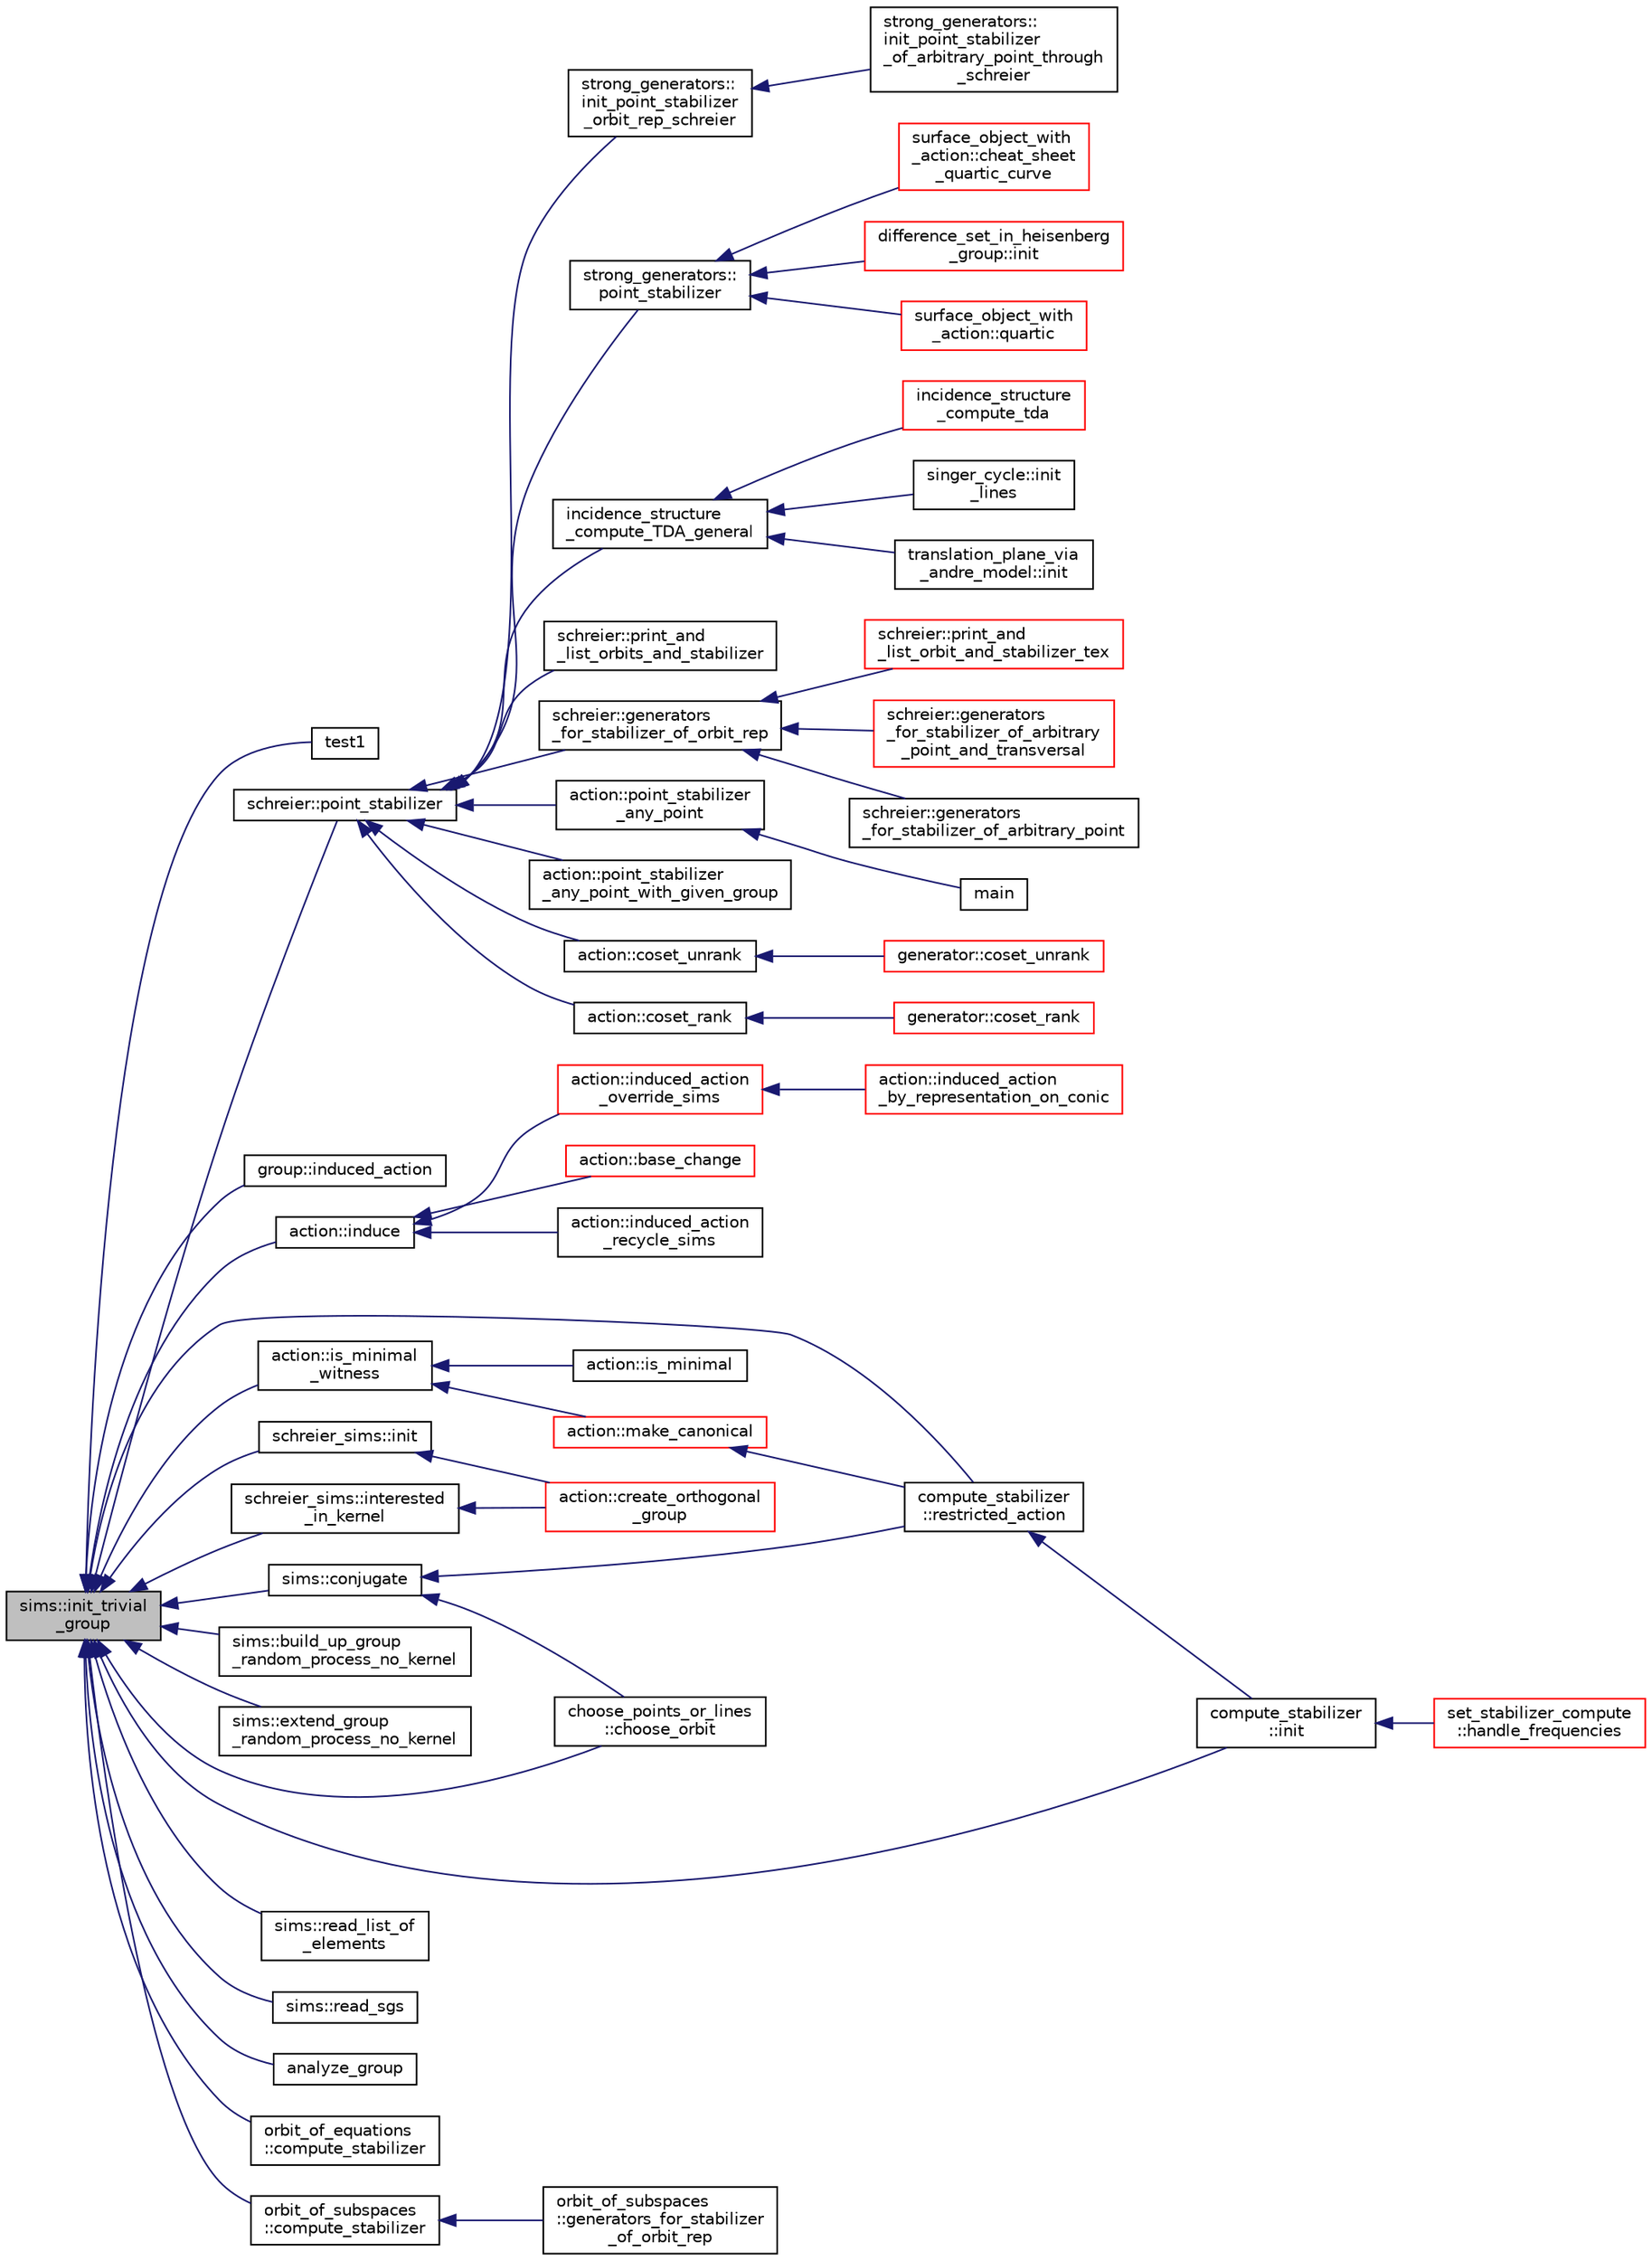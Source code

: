 digraph "sims::init_trivial_group"
{
  edge [fontname="Helvetica",fontsize="10",labelfontname="Helvetica",labelfontsize="10"];
  node [fontname="Helvetica",fontsize="10",shape=record];
  rankdir="LR";
  Node6267 [label="sims::init_trivial\l_group",height=0.2,width=0.4,color="black", fillcolor="grey75", style="filled", fontcolor="black"];
  Node6267 -> Node6268 [dir="back",color="midnightblue",fontsize="10",style="solid",fontname="Helvetica"];
  Node6268 [label="test1",height=0.2,width=0.4,color="black", fillcolor="white", style="filled",URL="$d9/db0/factor__space_8_c.html#ae2a201e46836d85cb2c5579a837b641a"];
  Node6267 -> Node6269 [dir="back",color="midnightblue",fontsize="10",style="solid",fontname="Helvetica"];
  Node6269 [label="schreier::point_stabilizer",height=0.2,width=0.4,color="black", fillcolor="white", style="filled",URL="$d3/dd6/classschreier.html#a976a31dfe3238284d96fc200532c7077"];
  Node6269 -> Node6270 [dir="back",color="midnightblue",fontsize="10",style="solid",fontname="Helvetica"];
  Node6270 [label="incidence_structure\l_compute_TDA_general",height=0.2,width=0.4,color="black", fillcolor="white", style="filled",URL="$df/d74/tl__geometry_8h.html#a21ab759f6e646f3fe703c17f39361448"];
  Node6270 -> Node6271 [dir="back",color="midnightblue",fontsize="10",style="solid",fontname="Helvetica"];
  Node6271 [label="incidence_structure\l_compute_tda",height=0.2,width=0.4,color="red", fillcolor="white", style="filled",URL="$df/d74/tl__geometry_8h.html#ab3a7584f120bbaf752a5bd831d3ebf72"];
  Node6270 -> Node6273 [dir="back",color="midnightblue",fontsize="10",style="solid",fontname="Helvetica"];
  Node6273 [label="singer_cycle::init\l_lines",height=0.2,width=0.4,color="black", fillcolor="white", style="filled",URL="$d8/d13/classsinger__cycle.html#a817cbf613596d5db2cf5e926db8fa328"];
  Node6270 -> Node6274 [dir="back",color="midnightblue",fontsize="10",style="solid",fontname="Helvetica"];
  Node6274 [label="translation_plane_via\l_andre_model::init",height=0.2,width=0.4,color="black", fillcolor="white", style="filled",URL="$d1/dcc/classtranslation__plane__via__andre__model.html#adb424599de168ade331979a9218ee07b"];
  Node6269 -> Node6275 [dir="back",color="midnightblue",fontsize="10",style="solid",fontname="Helvetica"];
  Node6275 [label="schreier::print_and\l_list_orbits_and_stabilizer",height=0.2,width=0.4,color="black", fillcolor="white", style="filled",URL="$d3/dd6/classschreier.html#ad6b4fa4094b8c359f67b73fa73d7a159"];
  Node6269 -> Node6276 [dir="back",color="midnightblue",fontsize="10",style="solid",fontname="Helvetica"];
  Node6276 [label="schreier::generators\l_for_stabilizer_of_orbit_rep",height=0.2,width=0.4,color="black", fillcolor="white", style="filled",URL="$d3/dd6/classschreier.html#afd6fcc50900894e183d838f09e840da6"];
  Node6276 -> Node6277 [dir="back",color="midnightblue",fontsize="10",style="solid",fontname="Helvetica"];
  Node6277 [label="schreier::print_and\l_list_orbit_and_stabilizer_tex",height=0.2,width=0.4,color="red", fillcolor="white", style="filled",URL="$d3/dd6/classschreier.html#a52098502f3919b9b57e1ebb4feba42bb"];
  Node6276 -> Node6279 [dir="back",color="midnightblue",fontsize="10",style="solid",fontname="Helvetica"];
  Node6279 [label="schreier::generators\l_for_stabilizer_of_arbitrary\l_point_and_transversal",height=0.2,width=0.4,color="red", fillcolor="white", style="filled",URL="$d3/dd6/classschreier.html#a63e4acebeefabb5a5dd6f4c2a60398f5"];
  Node6276 -> Node6289 [dir="back",color="midnightblue",fontsize="10",style="solid",fontname="Helvetica"];
  Node6289 [label="schreier::generators\l_for_stabilizer_of_arbitrary_point",height=0.2,width=0.4,color="black", fillcolor="white", style="filled",URL="$d3/dd6/classschreier.html#aa6cc932d095c7acfbc2f764828fde3f8"];
  Node6269 -> Node6290 [dir="back",color="midnightblue",fontsize="10",style="solid",fontname="Helvetica"];
  Node6290 [label="action::point_stabilizer\l_any_point",height=0.2,width=0.4,color="black", fillcolor="white", style="filled",URL="$d2/d86/classaction.html#a32ab18e3be9f4412d340ee94de405c13"];
  Node6290 -> Node6291 [dir="back",color="midnightblue",fontsize="10",style="solid",fontname="Helvetica"];
  Node6291 [label="main",height=0.2,width=0.4,color="black", fillcolor="white", style="filled",URL="$d2/dfa/draw__colored__graph_8_c.html#a3c04138a5bfe5d72780bb7e82a18e627"];
  Node6269 -> Node6292 [dir="back",color="midnightblue",fontsize="10",style="solid",fontname="Helvetica"];
  Node6292 [label="action::point_stabilizer\l_any_point_with_given_group",height=0.2,width=0.4,color="black", fillcolor="white", style="filled",URL="$d2/d86/classaction.html#a4892e0399ba1be9d5f0aae001f18d663"];
  Node6269 -> Node6293 [dir="back",color="midnightblue",fontsize="10",style="solid",fontname="Helvetica"];
  Node6293 [label="action::coset_unrank",height=0.2,width=0.4,color="black", fillcolor="white", style="filled",URL="$d2/d86/classaction.html#aeabf488f671d4e77a8a892eb58d82b34"];
  Node6293 -> Node6294 [dir="back",color="midnightblue",fontsize="10",style="solid",fontname="Helvetica"];
  Node6294 [label="generator::coset_unrank",height=0.2,width=0.4,color="red", fillcolor="white", style="filled",URL="$d7/d73/classgenerator.html#a489f02ee804f130f666029a46020aaf6"];
  Node6269 -> Node6322 [dir="back",color="midnightblue",fontsize="10",style="solid",fontname="Helvetica"];
  Node6322 [label="action::coset_rank",height=0.2,width=0.4,color="black", fillcolor="white", style="filled",URL="$d2/d86/classaction.html#a5757c5b9562366be88526cc943c015e0"];
  Node6322 -> Node6323 [dir="back",color="midnightblue",fontsize="10",style="solid",fontname="Helvetica"];
  Node6323 [label="generator::coset_rank",height=0.2,width=0.4,color="red", fillcolor="white", style="filled",URL="$d7/d73/classgenerator.html#aee00240c0ae71885dd9d23b5423c56d9"];
  Node6269 -> Node6326 [dir="back",color="midnightblue",fontsize="10",style="solid",fontname="Helvetica"];
  Node6326 [label="strong_generators::\linit_point_stabilizer\l_orbit_rep_schreier",height=0.2,width=0.4,color="black", fillcolor="white", style="filled",URL="$dc/d09/classstrong__generators.html#abca7016c4618063c8c65a62c4ca889b9"];
  Node6326 -> Node6327 [dir="back",color="midnightblue",fontsize="10",style="solid",fontname="Helvetica"];
  Node6327 [label="strong_generators::\linit_point_stabilizer\l_of_arbitrary_point_through\l_schreier",height=0.2,width=0.4,color="black", fillcolor="white", style="filled",URL="$dc/d09/classstrong__generators.html#a51fbf5e2eeb7ad0c700315ccb4001781"];
  Node6269 -> Node6328 [dir="back",color="midnightblue",fontsize="10",style="solid",fontname="Helvetica"];
  Node6328 [label="strong_generators::\lpoint_stabilizer",height=0.2,width=0.4,color="black", fillcolor="white", style="filled",URL="$dc/d09/classstrong__generators.html#ad7ce398640e75836a6a4dde4e305e9e0"];
  Node6328 -> Node6329 [dir="back",color="midnightblue",fontsize="10",style="solid",fontname="Helvetica"];
  Node6329 [label="difference_set_in_heisenberg\l_group::init",height=0.2,width=0.4,color="red", fillcolor="white", style="filled",URL="$de/d8a/classdifference__set__in__heisenberg__group.html#ab44797f49aa0c8858e79cdb118c0bfd4"];
  Node6328 -> Node6332 [dir="back",color="midnightblue",fontsize="10",style="solid",fontname="Helvetica"];
  Node6332 [label="surface_object_with\l_action::quartic",height=0.2,width=0.4,color="red", fillcolor="white", style="filled",URL="$db/d28/classsurface__object__with__action.html#a0143b698eb050332a79ed95f7d274ada"];
  Node6328 -> Node6333 [dir="back",color="midnightblue",fontsize="10",style="solid",fontname="Helvetica"];
  Node6333 [label="surface_object_with\l_action::cheat_sheet\l_quartic_curve",height=0.2,width=0.4,color="red", fillcolor="white", style="filled",URL="$db/d28/classsurface__object__with__action.html#a7f42e37fc76dd9b6b113e35c2b886b36"];
  Node6267 -> Node6335 [dir="back",color="midnightblue",fontsize="10",style="solid",fontname="Helvetica"];
  Node6335 [label="group::induced_action",height=0.2,width=0.4,color="black", fillcolor="white", style="filled",URL="$d1/db7/classgroup.html#af6664c64704eb397874f42ed1ac7fed1"];
  Node6267 -> Node6336 [dir="back",color="midnightblue",fontsize="10",style="solid",fontname="Helvetica"];
  Node6336 [label="action::induce",height=0.2,width=0.4,color="black", fillcolor="white", style="filled",URL="$d2/d86/classaction.html#a32012836490e544a15fb4596b90cb07b"];
  Node6336 -> Node6337 [dir="back",color="midnightblue",fontsize="10",style="solid",fontname="Helvetica"];
  Node6337 [label="action::induced_action\l_recycle_sims",height=0.2,width=0.4,color="black", fillcolor="white", style="filled",URL="$d2/d86/classaction.html#a3e74edeb058083aa57a8b31cb28ab88c"];
  Node6336 -> Node6338 [dir="back",color="midnightblue",fontsize="10",style="solid",fontname="Helvetica"];
  Node6338 [label="action::induced_action\l_override_sims",height=0.2,width=0.4,color="red", fillcolor="white", style="filled",URL="$d2/d86/classaction.html#ac8cc7d4543f6ef75a04777bd82ca244b"];
  Node6338 -> Node6339 [dir="back",color="midnightblue",fontsize="10",style="solid",fontname="Helvetica"];
  Node6339 [label="action::induced_action\l_by_representation_on_conic",height=0.2,width=0.4,color="red", fillcolor="white", style="filled",URL="$d2/d86/classaction.html#a228538e3f07bc186db8eb5da8b90f617"];
  Node6336 -> Node6486 [dir="back",color="midnightblue",fontsize="10",style="solid",fontname="Helvetica"];
  Node6486 [label="action::base_change",height=0.2,width=0.4,color="red", fillcolor="white", style="filled",URL="$d2/d86/classaction.html#a1cab1a81da804692affaf9b7060c90f6"];
  Node6267 -> Node6489 [dir="back",color="midnightblue",fontsize="10",style="solid",fontname="Helvetica"];
  Node6489 [label="action::is_minimal\l_witness",height=0.2,width=0.4,color="black", fillcolor="white", style="filled",URL="$d2/d86/classaction.html#aabf5ea4227f124eac2badc5d5225e220"];
  Node6489 -> Node6490 [dir="back",color="midnightblue",fontsize="10",style="solid",fontname="Helvetica"];
  Node6490 [label="action::is_minimal",height=0.2,width=0.4,color="black", fillcolor="white", style="filled",URL="$d2/d86/classaction.html#a1905e4012d6352a0337f6ee25ef3a875"];
  Node6489 -> Node6491 [dir="back",color="midnightblue",fontsize="10",style="solid",fontname="Helvetica"];
  Node6491 [label="action::make_canonical",height=0.2,width=0.4,color="red", fillcolor="white", style="filled",URL="$d2/d86/classaction.html#ae20ff0b8d092d2eddf9b661fb8821fd2"];
  Node6491 -> Node6450 [dir="back",color="midnightblue",fontsize="10",style="solid",fontname="Helvetica"];
  Node6450 [label="compute_stabilizer\l::restricted_action",height=0.2,width=0.4,color="black", fillcolor="white", style="filled",URL="$d8/d30/classcompute__stabilizer.html#a895df470da0ac14f812c3c4b6f2280b9"];
  Node6450 -> Node6445 [dir="back",color="midnightblue",fontsize="10",style="solid",fontname="Helvetica"];
  Node6445 [label="compute_stabilizer\l::init",height=0.2,width=0.4,color="black", fillcolor="white", style="filled",URL="$d8/d30/classcompute__stabilizer.html#a36a1729430f317a65559220a8206a7d7"];
  Node6445 -> Node6446 [dir="back",color="midnightblue",fontsize="10",style="solid",fontname="Helvetica"];
  Node6446 [label="set_stabilizer_compute\l::handle_frequencies",height=0.2,width=0.4,color="red", fillcolor="white", style="filled",URL="$d8/dc6/classset__stabilizer__compute.html#a247c31bc3f19f22dadbfd7607cbaaa78"];
  Node6267 -> Node6497 [dir="back",color="midnightblue",fontsize="10",style="solid",fontname="Helvetica"];
  Node6497 [label="schreier_sims::init",height=0.2,width=0.4,color="black", fillcolor="white", style="filled",URL="$d0/da8/classschreier__sims.html#a360464a9d986401870264e415f132c67"];
  Node6497 -> Node6498 [dir="back",color="midnightblue",fontsize="10",style="solid",fontname="Helvetica"];
  Node6498 [label="action::create_orthogonal\l_group",height=0.2,width=0.4,color="red", fillcolor="white", style="filled",URL="$d2/d86/classaction.html#a9ec9857e52b35c91c52964a1c5701128"];
  Node6267 -> Node6507 [dir="back",color="midnightblue",fontsize="10",style="solid",fontname="Helvetica"];
  Node6507 [label="schreier_sims::interested\l_in_kernel",height=0.2,width=0.4,color="black", fillcolor="white", style="filled",URL="$d0/da8/classschreier__sims.html#ae16c57c3e24bb0c2d2d5c8d8e73e4b95"];
  Node6507 -> Node6498 [dir="back",color="midnightblue",fontsize="10",style="solid",fontname="Helvetica"];
  Node6267 -> Node6508 [dir="back",color="midnightblue",fontsize="10",style="solid",fontname="Helvetica"];
  Node6508 [label="sims::build_up_group\l_random_process_no_kernel",height=0.2,width=0.4,color="black", fillcolor="white", style="filled",URL="$d9/df3/classsims.html#a33747471a3e1ebdee59aff4edde62669"];
  Node6267 -> Node6509 [dir="back",color="midnightblue",fontsize="10",style="solid",fontname="Helvetica"];
  Node6509 [label="sims::extend_group\l_random_process_no_kernel",height=0.2,width=0.4,color="black", fillcolor="white", style="filled",URL="$d9/df3/classsims.html#a20958fd83e43b33c009e873b9df2fa11"];
  Node6267 -> Node6510 [dir="back",color="midnightblue",fontsize="10",style="solid",fontname="Helvetica"];
  Node6510 [label="sims::conjugate",height=0.2,width=0.4,color="black", fillcolor="white", style="filled",URL="$d9/df3/classsims.html#ae5fdcadcb51929b4f5c02347384d8b8d"];
  Node6510 -> Node6450 [dir="back",color="midnightblue",fontsize="10",style="solid",fontname="Helvetica"];
  Node6510 -> Node6511 [dir="back",color="midnightblue",fontsize="10",style="solid",fontname="Helvetica"];
  Node6511 [label="choose_points_or_lines\l::choose_orbit",height=0.2,width=0.4,color="black", fillcolor="white", style="filled",URL="$d6/d75/classchoose__points__or__lines.html#a17def7dc2b9407b483d887fb24fab74d"];
  Node6267 -> Node6512 [dir="back",color="midnightblue",fontsize="10",style="solid",fontname="Helvetica"];
  Node6512 [label="sims::read_list_of\l_elements",height=0.2,width=0.4,color="black", fillcolor="white", style="filled",URL="$d9/df3/classsims.html#ab7bb352911a48cf5c83b943be651f747"];
  Node6267 -> Node6513 [dir="back",color="midnightblue",fontsize="10",style="solid",fontname="Helvetica"];
  Node6513 [label="sims::read_sgs",height=0.2,width=0.4,color="black", fillcolor="white", style="filled",URL="$d9/df3/classsims.html#acc819864b418090e81b8a060cdc384df"];
  Node6267 -> Node6445 [dir="back",color="midnightblue",fontsize="10",style="solid",fontname="Helvetica"];
  Node6267 -> Node6450 [dir="back",color="midnightblue",fontsize="10",style="solid",fontname="Helvetica"];
  Node6267 -> Node6514 [dir="back",color="midnightblue",fontsize="10",style="solid",fontname="Helvetica"];
  Node6514 [label="analyze_group",height=0.2,width=0.4,color="black", fillcolor="white", style="filled",URL="$d0/d76/tl__algebra__and__number__theory_8h.html#acc445ef9d19e7fe78fbe1a057328958e"];
  Node6267 -> Node6511 [dir="back",color="midnightblue",fontsize="10",style="solid",fontname="Helvetica"];
  Node6267 -> Node6515 [dir="back",color="midnightblue",fontsize="10",style="solid",fontname="Helvetica"];
  Node6515 [label="orbit_of_equations\l::compute_stabilizer",height=0.2,width=0.4,color="black", fillcolor="white", style="filled",URL="$dd/d23/classorbit__of__equations.html#ae91b1fc7aaed29d4cd3ece65d39eb300"];
  Node6267 -> Node6516 [dir="back",color="midnightblue",fontsize="10",style="solid",fontname="Helvetica"];
  Node6516 [label="orbit_of_subspaces\l::compute_stabilizer",height=0.2,width=0.4,color="black", fillcolor="white", style="filled",URL="$d5/d64/classorbit__of__subspaces.html#a417479ac6c67e0a70ccd873212f504a9"];
  Node6516 -> Node6517 [dir="back",color="midnightblue",fontsize="10",style="solid",fontname="Helvetica"];
  Node6517 [label="orbit_of_subspaces\l::generators_for_stabilizer\l_of_orbit_rep",height=0.2,width=0.4,color="black", fillcolor="white", style="filled",URL="$d5/d64/classorbit__of__subspaces.html#a79caaec8e5a402678982e3eb29ca7053"];
}
